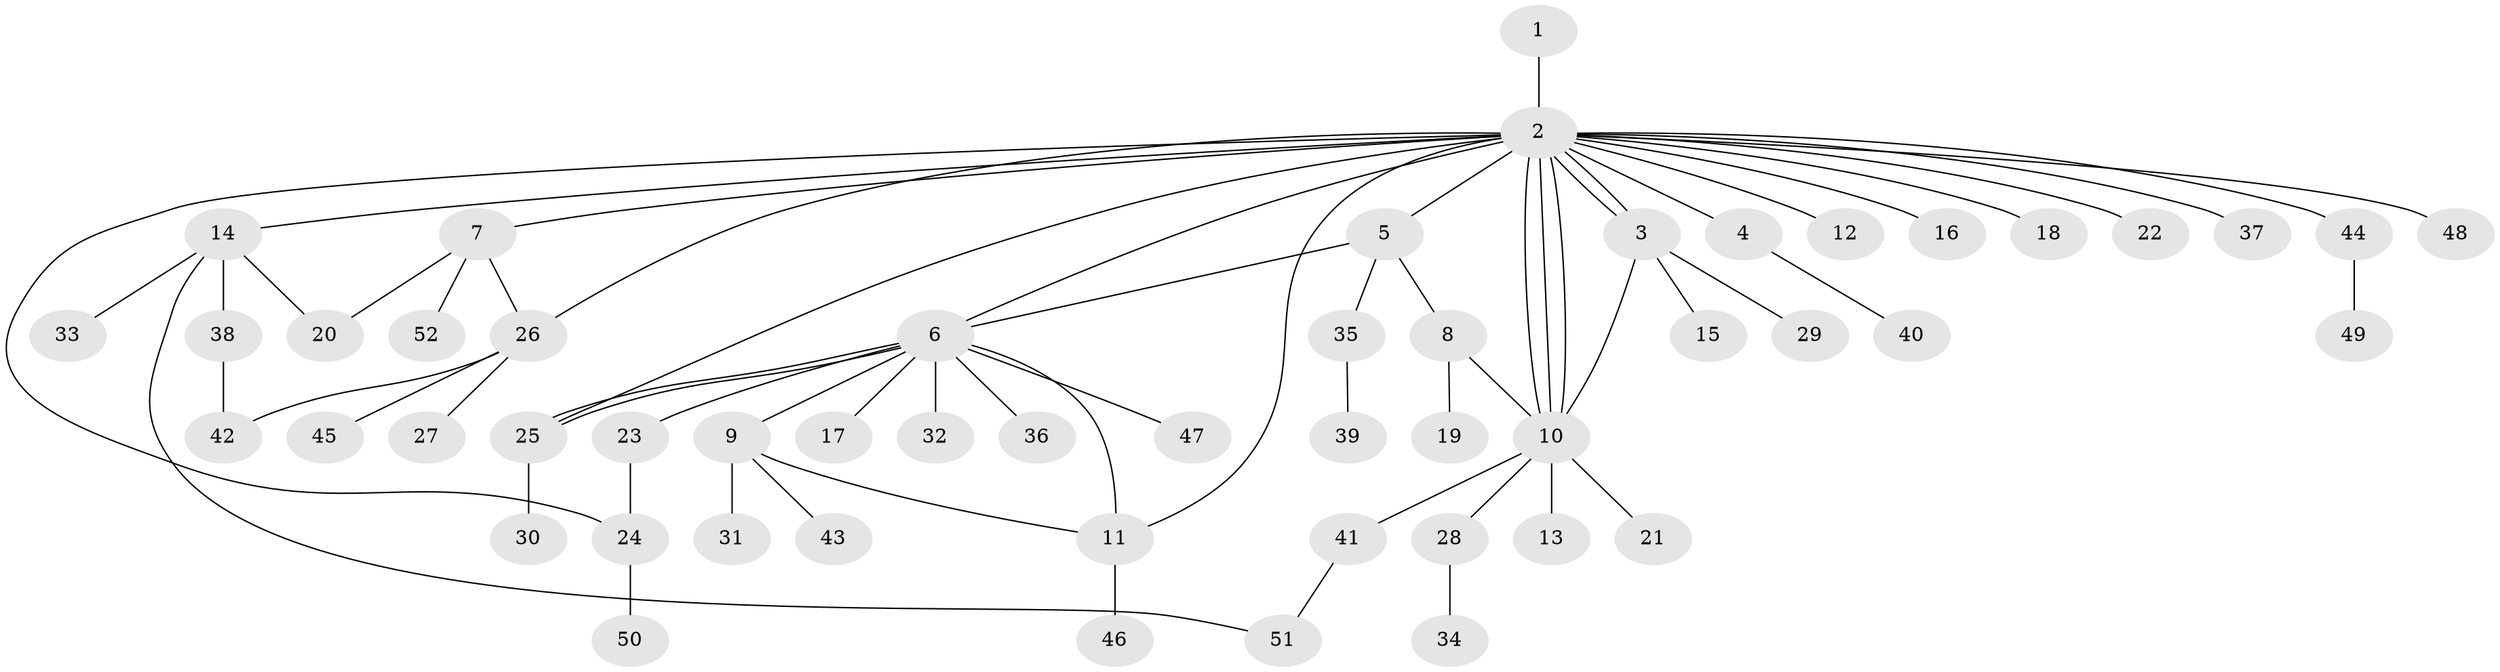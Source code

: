 // coarse degree distribution, {1: 0.6486486486486487, 20: 0.02702702702702703, 4: 0.05405405405405406, 8: 0.02702702702702703, 3: 0.08108108108108109, 7: 0.02702702702702703, 5: 0.05405405405405406, 2: 0.08108108108108109}
// Generated by graph-tools (version 1.1) at 2025/41/03/06/25 10:41:45]
// undirected, 52 vertices, 66 edges
graph export_dot {
graph [start="1"]
  node [color=gray90,style=filled];
  1;
  2;
  3;
  4;
  5;
  6;
  7;
  8;
  9;
  10;
  11;
  12;
  13;
  14;
  15;
  16;
  17;
  18;
  19;
  20;
  21;
  22;
  23;
  24;
  25;
  26;
  27;
  28;
  29;
  30;
  31;
  32;
  33;
  34;
  35;
  36;
  37;
  38;
  39;
  40;
  41;
  42;
  43;
  44;
  45;
  46;
  47;
  48;
  49;
  50;
  51;
  52;
  1 -- 2;
  2 -- 3;
  2 -- 3;
  2 -- 4;
  2 -- 5;
  2 -- 6;
  2 -- 7;
  2 -- 10;
  2 -- 10;
  2 -- 10;
  2 -- 11;
  2 -- 12;
  2 -- 14;
  2 -- 16;
  2 -- 18;
  2 -- 22;
  2 -- 24;
  2 -- 25;
  2 -- 26;
  2 -- 37;
  2 -- 44;
  2 -- 48;
  3 -- 10;
  3 -- 15;
  3 -- 29;
  4 -- 40;
  5 -- 6;
  5 -- 8;
  5 -- 35;
  6 -- 9;
  6 -- 11;
  6 -- 17;
  6 -- 23;
  6 -- 25;
  6 -- 25;
  6 -- 32;
  6 -- 36;
  6 -- 47;
  7 -- 20;
  7 -- 26;
  7 -- 52;
  8 -- 10;
  8 -- 19;
  9 -- 11;
  9 -- 31;
  9 -- 43;
  10 -- 13;
  10 -- 21;
  10 -- 28;
  10 -- 41;
  11 -- 46;
  14 -- 20;
  14 -- 33;
  14 -- 38;
  14 -- 51;
  23 -- 24;
  24 -- 50;
  25 -- 30;
  26 -- 27;
  26 -- 42;
  26 -- 45;
  28 -- 34;
  35 -- 39;
  38 -- 42;
  41 -- 51;
  44 -- 49;
}
